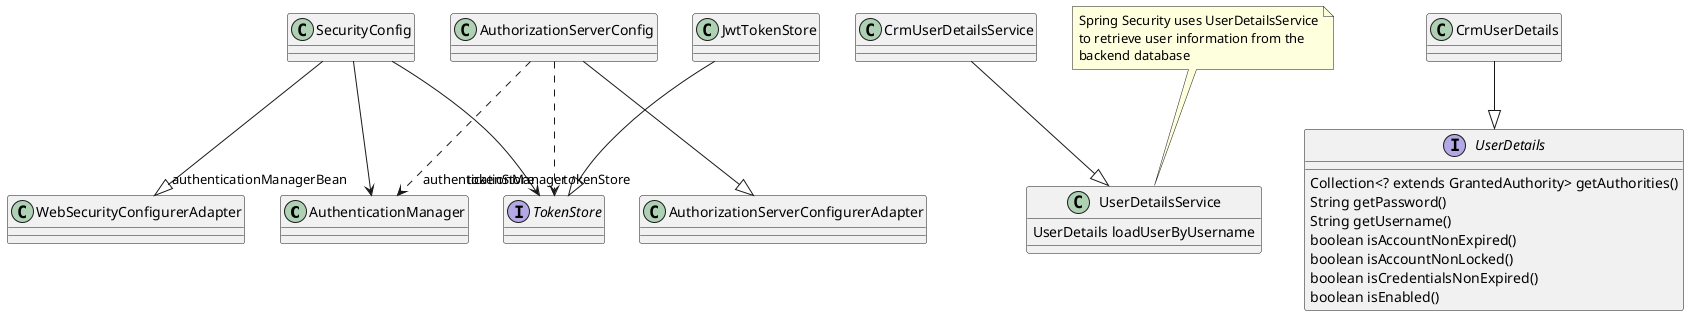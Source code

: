 @startuml

class AuthenticationManager
class WebSecurityConfigurerAdapter
class AuthorizationServerConfigurerAdapter
interface TokenStore

class JwtTokenStore

JwtTokenStore --|> TokenStore

class SecurityConfig {

}

SecurityConfig --|> WebSecurityConfigurerAdapter

SecurityConfig --> "authenticationManagerBean" AuthenticationManager
SecurityConfig --> "tokenStore" TokenStore

class AuthorizationServerConfig {
}

AuthorizationServerConfig --|> AuthorizationServerConfigurerAdapter
AuthorizationServerConfig ..> "tokenStore" TokenStore
AuthorizationServerConfig ..> "authenticationManager" AuthenticationManager

class UserDetailsService {
    UserDetails loadUserByUsername
}

class CrmUserDetailsService

CrmUserDetailsService --|> UserDetailsService

note top of UserDetailsService
Spring Security uses UserDetailsService
to retrieve user information from the
backend database
end note

interface UserDetails {
    Collection<? extends GrantedAuthority> getAuthorities()
    String getPassword()
    String getUsername()
    boolean isAccountNonExpired()
    boolean isAccountNonLocked()
    boolean isCredentialsNonExpired()
    boolean isEnabled()
}

class CrmUserDetails

CrmUserDetails --|> UserDetails

@enduml
